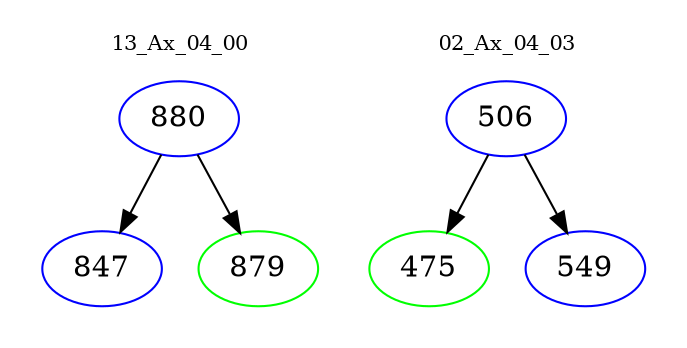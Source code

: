 digraph{
subgraph cluster_0 {
color = white
label = "13_Ax_04_00";
fontsize=10;
T0_880 [label="880", color="blue"]
T0_880 -> T0_847 [color="black"]
T0_847 [label="847", color="blue"]
T0_880 -> T0_879 [color="black"]
T0_879 [label="879", color="green"]
}
subgraph cluster_1 {
color = white
label = "02_Ax_04_03";
fontsize=10;
T1_506 [label="506", color="blue"]
T1_506 -> T1_475 [color="black"]
T1_475 [label="475", color="green"]
T1_506 -> T1_549 [color="black"]
T1_549 [label="549", color="blue"]
}
}
